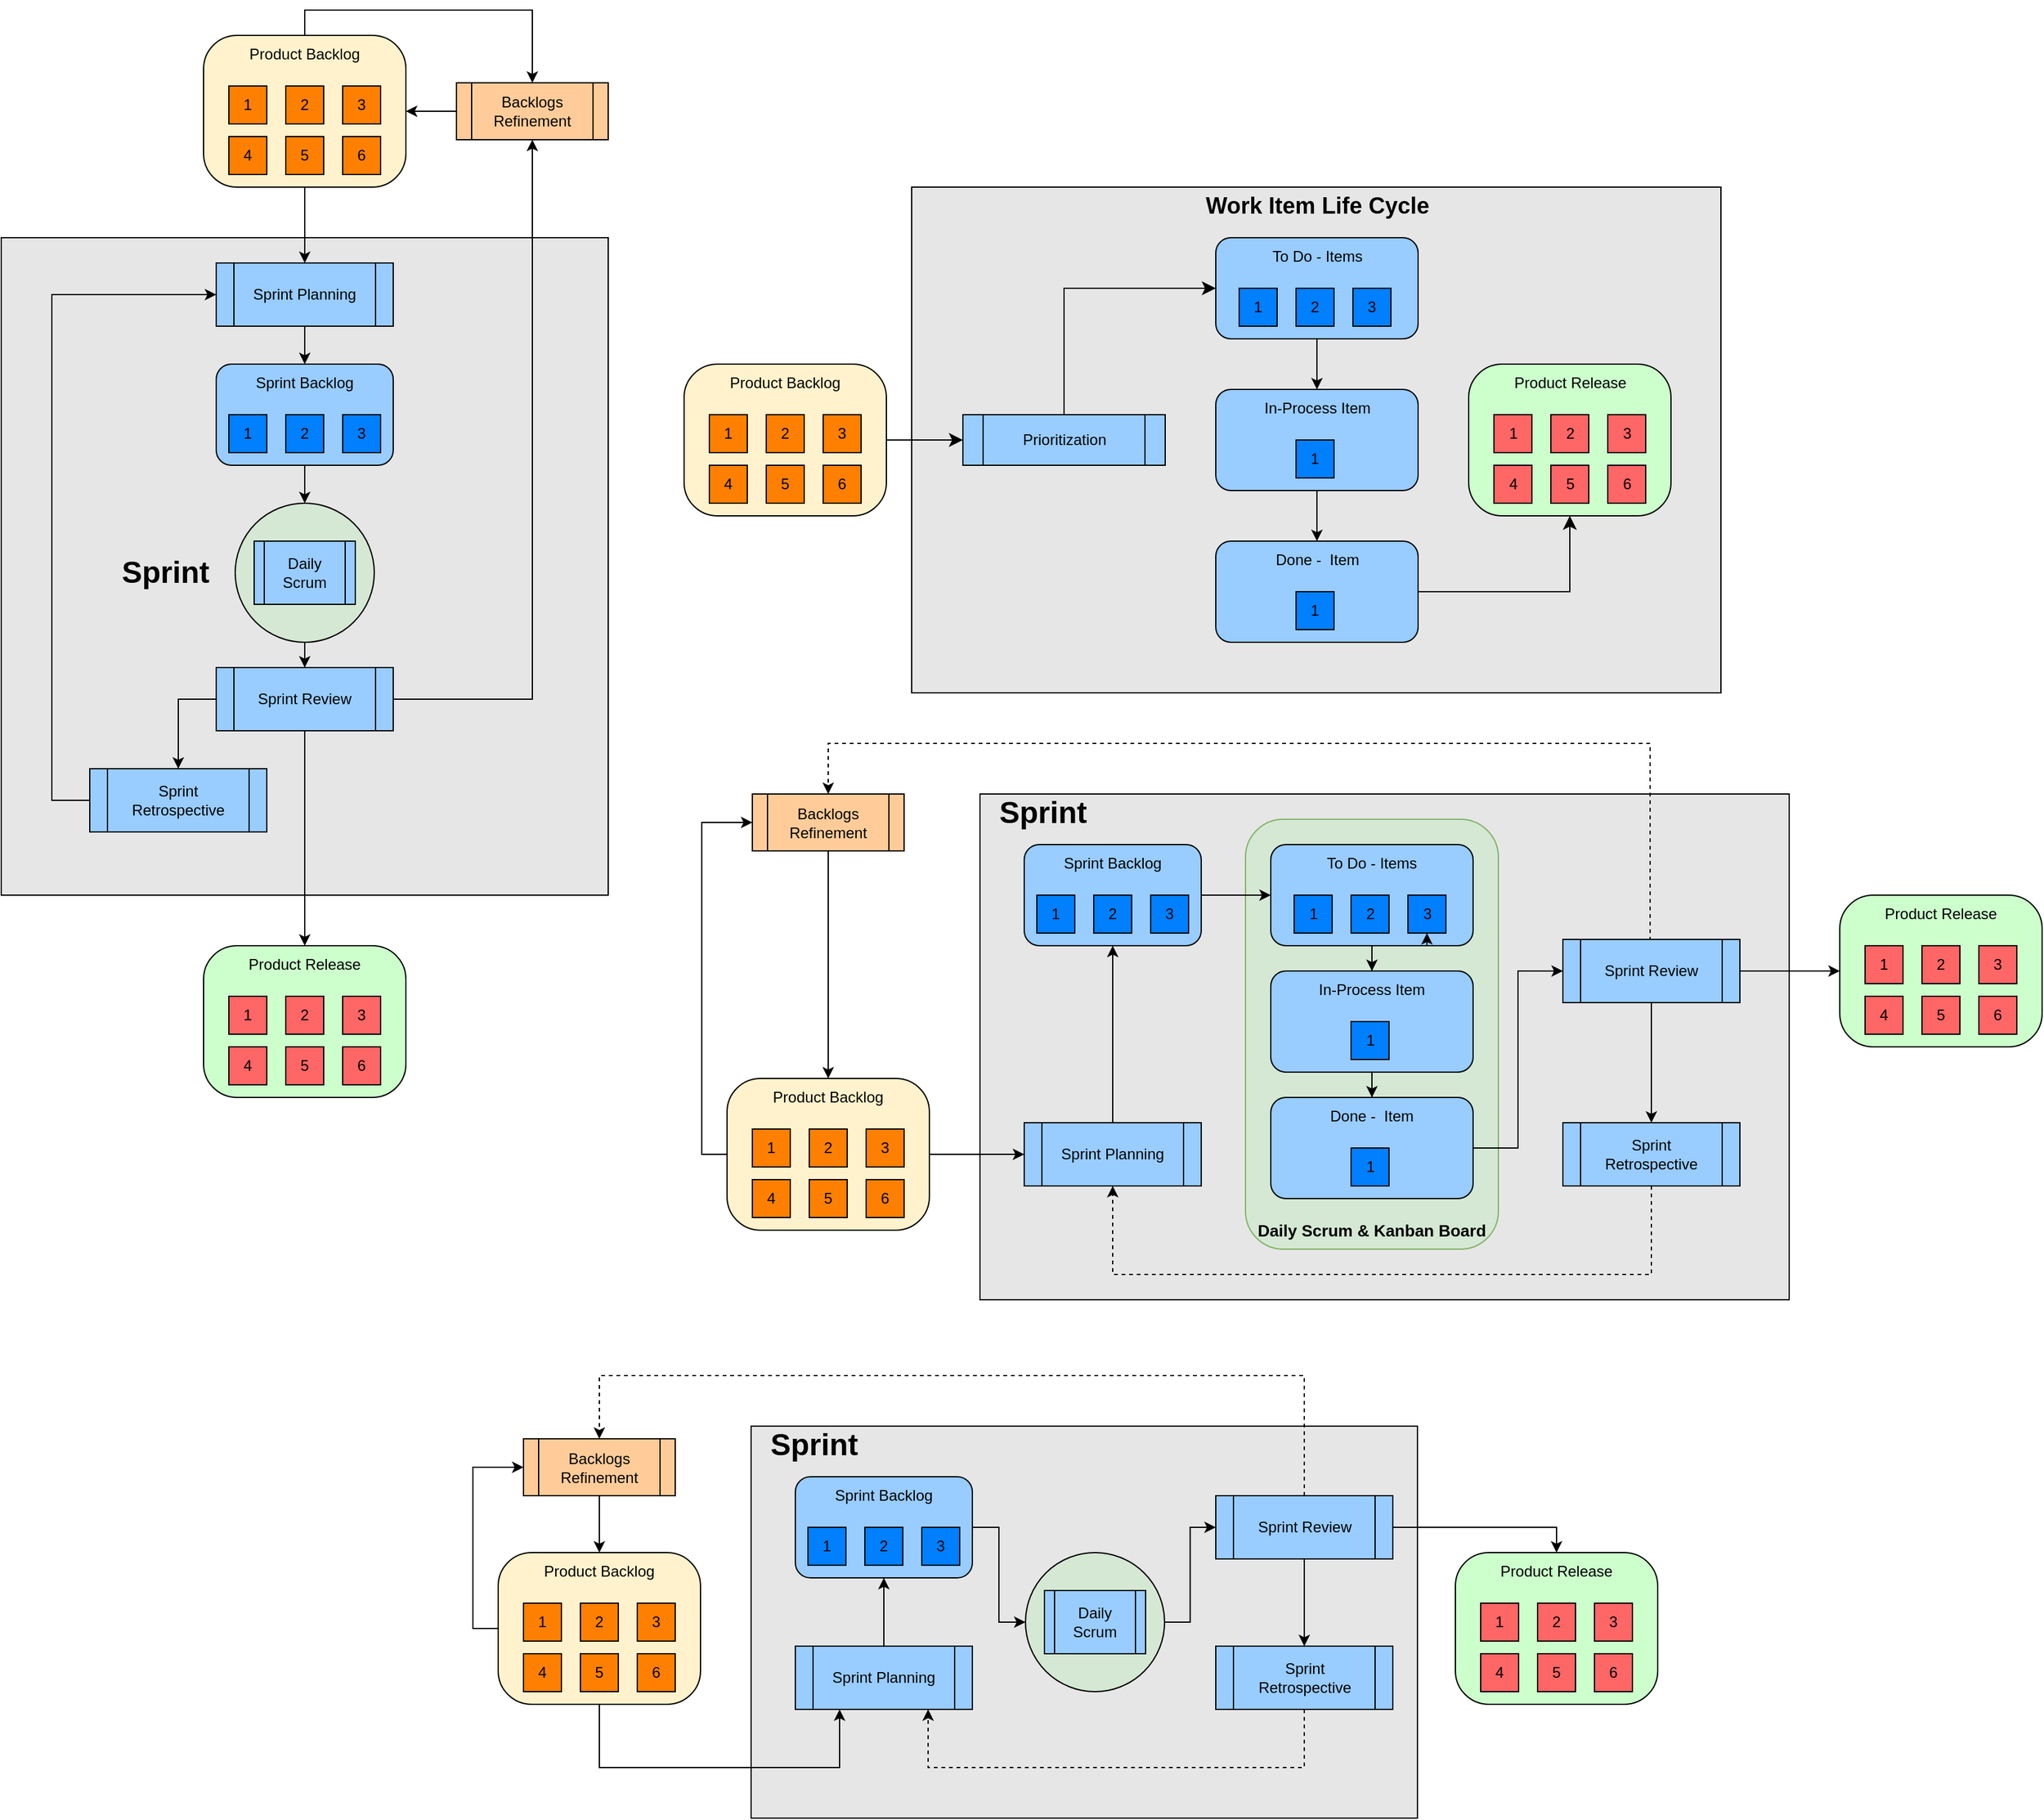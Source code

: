 <mxfile version="21.0.6" type="github">
  <diagram name="Seite-1" id="60iAo9Uzv3837oWp7tHv">
    <mxGraphModel dx="1440" dy="917" grid="1" gridSize="10" guides="1" tooltips="1" connect="1" arrows="1" fold="1" page="1" pageScale="1" pageWidth="827" pageHeight="1169" math="0" shadow="0">
      <root>
        <mxCell id="0" />
        <mxCell id="1" parent="0" />
        <mxCell id="RtyP9Lv2QQKDSvv3CPA3-4" style="edgeStyle=orthogonalEdgeStyle;rounded=0;orthogonalLoop=1;jettySize=auto;html=1;entryX=1;entryY=0.5;entryDx=0;entryDy=0;" parent="1" source="RtyP9Lv2QQKDSvv3CPA3-1" target="RtyP9Lv2QQKDSvv3CPA3-2" edge="1">
          <mxGeometry relative="1" as="geometry" />
        </mxCell>
        <mxCell id="RtyP9Lv2QQKDSvv3CPA3-1" value="Backlogs Refinement" style="shape=process;whiteSpace=wrap;html=1;backgroundOutline=1;fillColor=#FFCC99;" parent="1" vertex="1">
          <mxGeometry x="400" y="77.5" width="120" height="45" as="geometry" />
        </mxCell>
        <mxCell id="RtyP9Lv2QQKDSvv3CPA3-5" style="edgeStyle=orthogonalEdgeStyle;rounded=0;orthogonalLoop=1;jettySize=auto;html=1;entryX=0.5;entryY=0;entryDx=0;entryDy=0;" parent="1" source="RtyP9Lv2QQKDSvv3CPA3-2" target="RtyP9Lv2QQKDSvv3CPA3-1" edge="1">
          <mxGeometry relative="1" as="geometry">
            <Array as="points">
              <mxPoint x="280" y="20" />
              <mxPoint x="460" y="20" />
            </Array>
          </mxGeometry>
        </mxCell>
        <mxCell id="RtyP9Lv2QQKDSvv3CPA3-2" value="" style="rounded=1;whiteSpace=wrap;html=1;arcSize=22;fillColor=#FFF2CC;" parent="1" vertex="1">
          <mxGeometry x="200" y="40" width="160" height="120" as="geometry" />
        </mxCell>
        <mxCell id="RtyP9Lv2QQKDSvv3CPA3-3" value="Product Backlog" style="text;html=1;strokeColor=none;fillColor=none;align=center;verticalAlign=middle;whiteSpace=wrap;rounded=0;" parent="1" vertex="1">
          <mxGeometry x="200" y="40" width="160" height="30" as="geometry" />
        </mxCell>
        <mxCell id="RtyP9Lv2QQKDSvv3CPA3-6" value="1" style="rounded=0;whiteSpace=wrap;html=1;fillColor=#FF8000;" parent="1" vertex="1">
          <mxGeometry x="220" y="80" width="30" height="30" as="geometry" />
        </mxCell>
        <mxCell id="RtyP9Lv2QQKDSvv3CPA3-7" value="4" style="rounded=0;whiteSpace=wrap;html=1;fillColor=#FF8000;" parent="1" vertex="1">
          <mxGeometry x="220" y="120" width="30" height="30" as="geometry" />
        </mxCell>
        <mxCell id="RtyP9Lv2QQKDSvv3CPA3-8" value="2" style="rounded=0;whiteSpace=wrap;html=1;fillColor=#FF8000;" parent="1" vertex="1">
          <mxGeometry x="265" y="80" width="30" height="30" as="geometry" />
        </mxCell>
        <mxCell id="RtyP9Lv2QQKDSvv3CPA3-9" value="3" style="rounded=0;whiteSpace=wrap;html=1;fillColor=#FF8000;" parent="1" vertex="1">
          <mxGeometry x="310" y="80" width="30" height="30" as="geometry" />
        </mxCell>
        <mxCell id="RtyP9Lv2QQKDSvv3CPA3-10" value="5" style="rounded=0;whiteSpace=wrap;html=1;fillColor=#FF8000;" parent="1" vertex="1">
          <mxGeometry x="265" y="120" width="30" height="30" as="geometry" />
        </mxCell>
        <mxCell id="RtyP9Lv2QQKDSvv3CPA3-11" value="6" style="rounded=0;whiteSpace=wrap;html=1;fillColor=#FF8000;" parent="1" vertex="1">
          <mxGeometry x="310" y="120" width="30" height="30" as="geometry" />
        </mxCell>
        <mxCell id="RtyP9Lv2QQKDSvv3CPA3-12" value="" style="rounded=0;whiteSpace=wrap;html=1;fillColor=#E6E6E6;" parent="1" vertex="1">
          <mxGeometry x="40" y="200" width="480" height="520" as="geometry" />
        </mxCell>
        <mxCell id="RtyP9Lv2QQKDSvv3CPA3-24" style="edgeStyle=orthogonalEdgeStyle;rounded=0;orthogonalLoop=1;jettySize=auto;html=1;entryX=0.5;entryY=0;entryDx=0;entryDy=0;" parent="1" source="RtyP9Lv2QQKDSvv3CPA3-14" target="RtyP9Lv2QQKDSvv3CPA3-18" edge="1">
          <mxGeometry relative="1" as="geometry" />
        </mxCell>
        <mxCell id="RtyP9Lv2QQKDSvv3CPA3-14" value="Sprint Planning" style="shape=process;whiteSpace=wrap;html=1;backgroundOutline=1;fillColor=#99CCFF;" parent="1" vertex="1">
          <mxGeometry x="210" y="220" width="140" height="50" as="geometry" />
        </mxCell>
        <mxCell id="RtyP9Lv2QQKDSvv3CPA3-15" style="edgeStyle=orthogonalEdgeStyle;rounded=0;orthogonalLoop=1;jettySize=auto;html=1;entryX=0.5;entryY=0;entryDx=0;entryDy=0;" parent="1" source="RtyP9Lv2QQKDSvv3CPA3-2" target="RtyP9Lv2QQKDSvv3CPA3-14" edge="1">
          <mxGeometry relative="1" as="geometry" />
        </mxCell>
        <mxCell id="RtyP9Lv2QQKDSvv3CPA3-23" style="edgeStyle=orthogonalEdgeStyle;rounded=0;orthogonalLoop=1;jettySize=auto;html=1;entryX=0.5;entryY=0;entryDx=0;entryDy=0;" parent="1" source="RtyP9Lv2QQKDSvv3CPA3-16" target="RtyP9Lv2QQKDSvv3CPA3-17" edge="1">
          <mxGeometry relative="1" as="geometry" />
        </mxCell>
        <mxCell id="RtyP9Lv2QQKDSvv3CPA3-16" value="" style="rounded=1;whiteSpace=wrap;html=1;fillColor=#99CCFF;" parent="1" vertex="1">
          <mxGeometry x="210" y="300" width="140" height="80" as="geometry" />
        </mxCell>
        <mxCell id="RtyP9Lv2QQKDSvv3CPA3-27" style="edgeStyle=orthogonalEdgeStyle;rounded=0;orthogonalLoop=1;jettySize=auto;html=1;" parent="1" source="RtyP9Lv2QQKDSvv3CPA3-17" target="RtyP9Lv2QQKDSvv3CPA3-26" edge="1">
          <mxGeometry relative="1" as="geometry" />
        </mxCell>
        <mxCell id="RtyP9Lv2QQKDSvv3CPA3-18" value="Sprint Backlog" style="text;html=1;strokeColor=none;fillColor=none;align=center;verticalAlign=middle;whiteSpace=wrap;rounded=0;" parent="1" vertex="1">
          <mxGeometry x="210" y="300" width="140" height="30" as="geometry" />
        </mxCell>
        <mxCell id="RtyP9Lv2QQKDSvv3CPA3-19" value="1" style="rounded=0;whiteSpace=wrap;html=1;fillColor=#007FFF;" parent="1" vertex="1">
          <mxGeometry x="220" y="340" width="30" height="30" as="geometry" />
        </mxCell>
        <mxCell id="RtyP9Lv2QQKDSvv3CPA3-20" value="2" style="rounded=0;whiteSpace=wrap;html=1;fillColor=#007FFF;" parent="1" vertex="1">
          <mxGeometry x="265" y="340" width="30" height="30" as="geometry" />
        </mxCell>
        <mxCell id="RtyP9Lv2QQKDSvv3CPA3-21" value="3" style="rounded=0;whiteSpace=wrap;html=1;fillColor=#007FFF;" parent="1" vertex="1">
          <mxGeometry x="310" y="340" width="30" height="30" as="geometry" />
        </mxCell>
        <mxCell id="RtyP9Lv2QQKDSvv3CPA3-31" style="edgeStyle=orthogonalEdgeStyle;rounded=0;orthogonalLoop=1;jettySize=auto;html=1;entryX=0.5;entryY=1;entryDx=0;entryDy=0;" parent="1" source="RtyP9Lv2QQKDSvv3CPA3-26" target="RtyP9Lv2QQKDSvv3CPA3-1" edge="1">
          <mxGeometry relative="1" as="geometry" />
        </mxCell>
        <mxCell id="RtyP9Lv2QQKDSvv3CPA3-33" style="edgeStyle=orthogonalEdgeStyle;rounded=0;orthogonalLoop=1;jettySize=auto;html=1;entryX=0.5;entryY=0;entryDx=0;entryDy=0;exitX=0;exitY=0.5;exitDx=0;exitDy=0;" parent="1" source="RtyP9Lv2QQKDSvv3CPA3-26" target="RtyP9Lv2QQKDSvv3CPA3-32" edge="1">
          <mxGeometry relative="1" as="geometry">
            <Array as="points">
              <mxPoint x="180" y="565" />
            </Array>
          </mxGeometry>
        </mxCell>
        <mxCell id="RtyP9Lv2QQKDSvv3CPA3-43" style="edgeStyle=orthogonalEdgeStyle;rounded=0;orthogonalLoop=1;jettySize=auto;html=1;entryX=0.5;entryY=0;entryDx=0;entryDy=0;" parent="1" source="RtyP9Lv2QQKDSvv3CPA3-26" target="RtyP9Lv2QQKDSvv3CPA3-36" edge="1">
          <mxGeometry relative="1" as="geometry" />
        </mxCell>
        <mxCell id="RtyP9Lv2QQKDSvv3CPA3-26" value="Sprint Review" style="shape=process;whiteSpace=wrap;html=1;backgroundOutline=1;fillColor=#99CCFF;" parent="1" vertex="1">
          <mxGeometry x="210" y="540" width="140" height="50" as="geometry" />
        </mxCell>
        <mxCell id="RtyP9Lv2QQKDSvv3CPA3-29" value="&lt;font style=&quot;font-size: 24px;&quot;&gt;&lt;b&gt;Sprint&lt;/b&gt;&lt;/font&gt;" style="text;html=1;strokeColor=none;fillColor=none;align=center;verticalAlign=middle;whiteSpace=wrap;rounded=0;" parent="1" vertex="1">
          <mxGeometry x="140" y="450" width="60" height="30" as="geometry" />
        </mxCell>
        <mxCell id="RtyP9Lv2QQKDSvv3CPA3-34" style="edgeStyle=orthogonalEdgeStyle;rounded=0;orthogonalLoop=1;jettySize=auto;html=1;entryX=0;entryY=0.5;entryDx=0;entryDy=0;" parent="1" source="RtyP9Lv2QQKDSvv3CPA3-32" target="RtyP9Lv2QQKDSvv3CPA3-14" edge="1">
          <mxGeometry relative="1" as="geometry">
            <Array as="points">
              <mxPoint x="80" y="645" />
              <mxPoint x="80" y="245" />
            </Array>
          </mxGeometry>
        </mxCell>
        <mxCell id="RtyP9Lv2QQKDSvv3CPA3-32" value="Sprint &lt;br&gt;Retrospective" style="shape=process;whiteSpace=wrap;html=1;backgroundOutline=1;fillColor=#99CCFF;" parent="1" vertex="1">
          <mxGeometry x="110" y="620" width="140" height="50" as="geometry" />
        </mxCell>
        <mxCell id="RtyP9Lv2QQKDSvv3CPA3-35" value="" style="rounded=1;whiteSpace=wrap;html=1;arcSize=22;fillColor=#CCFFCC;" parent="1" vertex="1">
          <mxGeometry x="200" y="760" width="160" height="120" as="geometry" />
        </mxCell>
        <mxCell id="RtyP9Lv2QQKDSvv3CPA3-36" value="Product Release" style="text;html=1;strokeColor=none;fillColor=none;align=center;verticalAlign=middle;whiteSpace=wrap;rounded=0;" parent="1" vertex="1">
          <mxGeometry x="200" y="760" width="160" height="30" as="geometry" />
        </mxCell>
        <mxCell id="RtyP9Lv2QQKDSvv3CPA3-37" value="1" style="rounded=0;whiteSpace=wrap;html=1;fillColor=#FF6666;" parent="1" vertex="1">
          <mxGeometry x="220" y="800" width="30" height="30" as="geometry" />
        </mxCell>
        <mxCell id="RtyP9Lv2QQKDSvv3CPA3-38" value="4" style="rounded=0;whiteSpace=wrap;html=1;fillColor=#FF6666;" parent="1" vertex="1">
          <mxGeometry x="220" y="840" width="30" height="30" as="geometry" />
        </mxCell>
        <mxCell id="RtyP9Lv2QQKDSvv3CPA3-39" value="2" style="rounded=0;whiteSpace=wrap;html=1;fillColor=#FF6666;" parent="1" vertex="1">
          <mxGeometry x="265" y="800" width="30" height="30" as="geometry" />
        </mxCell>
        <mxCell id="RtyP9Lv2QQKDSvv3CPA3-40" value="3" style="rounded=0;whiteSpace=wrap;html=1;fillColor=#FF6666;" parent="1" vertex="1">
          <mxGeometry x="310" y="800" width="30" height="30" as="geometry" />
        </mxCell>
        <mxCell id="RtyP9Lv2QQKDSvv3CPA3-41" value="5" style="rounded=0;whiteSpace=wrap;html=1;fillColor=#FF6666;" parent="1" vertex="1">
          <mxGeometry x="265" y="840" width="30" height="30" as="geometry" />
        </mxCell>
        <mxCell id="RtyP9Lv2QQKDSvv3CPA3-42" value="6" style="rounded=0;whiteSpace=wrap;html=1;fillColor=#FF6666;" parent="1" vertex="1">
          <mxGeometry x="310" y="840" width="30" height="30" as="geometry" />
        </mxCell>
        <mxCell id="RtyP9Lv2QQKDSvv3CPA3-44" value="" style="rounded=0;whiteSpace=wrap;html=1;fillColor=#E6E6E6;" parent="1" vertex="1">
          <mxGeometry x="760" y="160" width="640" height="400" as="geometry" />
        </mxCell>
        <mxCell id="zEwUv5FJ2Jgi7OApRRtR-3" style="edgeStyle=none;curved=1;rounded=0;orthogonalLoop=1;jettySize=auto;html=1;entryX=0;entryY=0.5;entryDx=0;entryDy=0;fontSize=12;startSize=8;endSize=8;" parent="1" source="RtyP9Lv2QQKDSvv3CPA3-45" target="RtyP9Lv2QQKDSvv3CPA3-56" edge="1">
          <mxGeometry relative="1" as="geometry" />
        </mxCell>
        <mxCell id="RtyP9Lv2QQKDSvv3CPA3-45" value="" style="rounded=1;whiteSpace=wrap;html=1;arcSize=22;fillColor=#FFF2CC;" parent="1" vertex="1">
          <mxGeometry x="580" y="300" width="160" height="120" as="geometry" />
        </mxCell>
        <mxCell id="RtyP9Lv2QQKDSvv3CPA3-46" value="Product Backlog" style="text;html=1;strokeColor=none;fillColor=none;align=center;verticalAlign=middle;whiteSpace=wrap;rounded=0;" parent="1" vertex="1">
          <mxGeometry x="580" y="300" width="160" height="30" as="geometry" />
        </mxCell>
        <mxCell id="RtyP9Lv2QQKDSvv3CPA3-47" value="1" style="rounded=0;whiteSpace=wrap;html=1;fillColor=#FF8000;" parent="1" vertex="1">
          <mxGeometry x="600" y="340" width="30" height="30" as="geometry" />
        </mxCell>
        <mxCell id="RtyP9Lv2QQKDSvv3CPA3-48" value="4" style="rounded=0;whiteSpace=wrap;html=1;fillColor=#FF8000;" parent="1" vertex="1">
          <mxGeometry x="600" y="380" width="30" height="30" as="geometry" />
        </mxCell>
        <mxCell id="RtyP9Lv2QQKDSvv3CPA3-49" value="2" style="rounded=0;whiteSpace=wrap;html=1;fillColor=#FF8000;" parent="1" vertex="1">
          <mxGeometry x="645" y="340" width="30" height="30" as="geometry" />
        </mxCell>
        <mxCell id="RtyP9Lv2QQKDSvv3CPA3-50" value="3" style="rounded=0;whiteSpace=wrap;html=1;fillColor=#FF8000;" parent="1" vertex="1">
          <mxGeometry x="690" y="340" width="30" height="30" as="geometry" />
        </mxCell>
        <mxCell id="RtyP9Lv2QQKDSvv3CPA3-51" value="5" style="rounded=0;whiteSpace=wrap;html=1;fillColor=#FF8000;" parent="1" vertex="1">
          <mxGeometry x="645" y="380" width="30" height="30" as="geometry" />
        </mxCell>
        <mxCell id="RtyP9Lv2QQKDSvv3CPA3-52" value="6" style="rounded=0;whiteSpace=wrap;html=1;fillColor=#FF8000;" parent="1" vertex="1">
          <mxGeometry x="690" y="380" width="30" height="30" as="geometry" />
        </mxCell>
        <mxCell id="RtyP9Lv2QQKDSvv3CPA3-54" value="&lt;font style=&quot;font-size: 18px;&quot;&gt;&lt;b&gt;Work Item Life Cycle&lt;/b&gt;&lt;/font&gt;" style="text;html=1;strokeColor=none;fillColor=none;align=center;verticalAlign=middle;whiteSpace=wrap;rounded=0;rotation=0;" parent="1" vertex="1">
          <mxGeometry x="985.5" y="160" width="190" height="30" as="geometry" />
        </mxCell>
        <mxCell id="zEwUv5FJ2Jgi7OApRRtR-4" style="edgeStyle=orthogonalEdgeStyle;rounded=0;orthogonalLoop=1;jettySize=auto;html=1;entryX=0;entryY=0.5;entryDx=0;entryDy=0;fontSize=12;startSize=8;endSize=8;" parent="1" source="RtyP9Lv2QQKDSvv3CPA3-56" target="RtyP9Lv2QQKDSvv3CPA3-57" edge="1">
          <mxGeometry relative="1" as="geometry">
            <Array as="points">
              <mxPoint x="881" y="240" />
            </Array>
          </mxGeometry>
        </mxCell>
        <mxCell id="RtyP9Lv2QQKDSvv3CPA3-56" value="Prioritization" style="shape=process;whiteSpace=wrap;html=1;backgroundOutline=1;fillColor=#99CCFF;" parent="1" vertex="1">
          <mxGeometry x="800.5" y="340" width="160" height="40" as="geometry" />
        </mxCell>
        <mxCell id="zEwUv5FJ2Jgi7OApRRtR-2" style="edgeStyle=orthogonalEdgeStyle;rounded=0;orthogonalLoop=1;jettySize=auto;html=1;entryX=0.5;entryY=1;entryDx=0;entryDy=0;fontSize=12;startSize=8;endSize=8;" parent="1" source="RtyP9Lv2QQKDSvv3CPA3-76" target="RtyP9Lv2QQKDSvv3CPA3-80" edge="1">
          <mxGeometry relative="1" as="geometry" />
        </mxCell>
        <mxCell id="RtyP9Lv2QQKDSvv3CPA3-80" value="" style="rounded=1;whiteSpace=wrap;html=1;arcSize=22;fillColor=#CCFFCC;" parent="1" vertex="1">
          <mxGeometry x="1200.5" y="300" width="160" height="120" as="geometry" />
        </mxCell>
        <mxCell id="RtyP9Lv2QQKDSvv3CPA3-81" value="Product Release" style="text;html=1;strokeColor=none;fillColor=none;align=center;verticalAlign=middle;whiteSpace=wrap;rounded=0;" parent="1" vertex="1">
          <mxGeometry x="1200.5" y="300" width="160" height="30" as="geometry" />
        </mxCell>
        <mxCell id="RtyP9Lv2QQKDSvv3CPA3-82" value="1" style="rounded=0;whiteSpace=wrap;html=1;fillColor=#FF6666;" parent="1" vertex="1">
          <mxGeometry x="1220.5" y="340" width="30" height="30" as="geometry" />
        </mxCell>
        <mxCell id="RtyP9Lv2QQKDSvv3CPA3-83" value="4" style="rounded=0;whiteSpace=wrap;html=1;fillColor=#FF6666;" parent="1" vertex="1">
          <mxGeometry x="1220.5" y="380" width="30" height="30" as="geometry" />
        </mxCell>
        <mxCell id="RtyP9Lv2QQKDSvv3CPA3-84" value="2" style="rounded=0;whiteSpace=wrap;html=1;fillColor=#FF6666;" parent="1" vertex="1">
          <mxGeometry x="1265.5" y="340" width="30" height="30" as="geometry" />
        </mxCell>
        <mxCell id="RtyP9Lv2QQKDSvv3CPA3-85" value="3" style="rounded=0;whiteSpace=wrap;html=1;fillColor=#FF6666;" parent="1" vertex="1">
          <mxGeometry x="1310.5" y="340" width="30" height="30" as="geometry" />
        </mxCell>
        <mxCell id="RtyP9Lv2QQKDSvv3CPA3-86" value="5" style="rounded=0;whiteSpace=wrap;html=1;fillColor=#FF6666;" parent="1" vertex="1">
          <mxGeometry x="1265.5" y="380" width="30" height="30" as="geometry" />
        </mxCell>
        <mxCell id="RtyP9Lv2QQKDSvv3CPA3-87" value="6" style="rounded=0;whiteSpace=wrap;html=1;fillColor=#FF6666;" parent="1" vertex="1">
          <mxGeometry x="1310.5" y="380" width="30" height="30" as="geometry" />
        </mxCell>
        <mxCell id="u61SkctuEBbx3bLfDy3J-40" style="edgeStyle=orthogonalEdgeStyle;rounded=0;orthogonalLoop=1;jettySize=auto;html=1;entryX=0.5;entryY=0;entryDx=0;entryDy=0;" edge="1" parent="1" source="u61SkctuEBbx3bLfDy3J-41" target="u61SkctuEBbx3bLfDy3J-44">
          <mxGeometry relative="1" as="geometry" />
        </mxCell>
        <mxCell id="u61SkctuEBbx3bLfDy3J-41" value="Backlogs Refinement" style="shape=process;whiteSpace=wrap;html=1;backgroundOutline=1;fillColor=#FFCC99;" vertex="1" parent="1">
          <mxGeometry x="634" y="640" width="120" height="45" as="geometry" />
        </mxCell>
        <mxCell id="u61SkctuEBbx3bLfDy3J-51" value="" style="rounded=0;whiteSpace=wrap;html=1;fillColor=#E6E6E6;" vertex="1" parent="1">
          <mxGeometry x="814" y="640" width="640" height="400" as="geometry" />
        </mxCell>
        <mxCell id="u61SkctuEBbx3bLfDy3J-52" style="edgeStyle=orthogonalEdgeStyle;rounded=0;orthogonalLoop=1;jettySize=auto;html=1;entryX=0.5;entryY=1;entryDx=0;entryDy=0;" edge="1" parent="1" source="u61SkctuEBbx3bLfDy3J-53" target="u61SkctuEBbx3bLfDy3J-56">
          <mxGeometry relative="1" as="geometry" />
        </mxCell>
        <mxCell id="u61SkctuEBbx3bLfDy3J-53" value="Sprint Planning" style="shape=process;whiteSpace=wrap;html=1;backgroundOutline=1;fillColor=#99CCFF;" vertex="1" parent="1">
          <mxGeometry x="849" y="900" width="140" height="50" as="geometry" />
        </mxCell>
        <mxCell id="u61SkctuEBbx3bLfDy3J-54" style="edgeStyle=orthogonalEdgeStyle;rounded=0;orthogonalLoop=1;jettySize=auto;html=1;entryX=0;entryY=0.5;entryDx=0;entryDy=0;" edge="1" parent="1" source="u61SkctuEBbx3bLfDy3J-43" target="u61SkctuEBbx3bLfDy3J-53">
          <mxGeometry relative="1" as="geometry" />
        </mxCell>
        <mxCell id="u61SkctuEBbx3bLfDy3J-64" style="edgeStyle=orthogonalEdgeStyle;rounded=0;orthogonalLoop=1;jettySize=auto;html=1;entryX=0.5;entryY=0;entryDx=0;entryDy=0;dashed=1;exitX=0.5;exitY=0;exitDx=0;exitDy=0;" edge="1" parent="1" source="u61SkctuEBbx3bLfDy3J-67" target="u61SkctuEBbx3bLfDy3J-41">
          <mxGeometry relative="1" as="geometry">
            <Array as="points">
              <mxPoint x="1344" y="600" />
              <mxPoint x="694" y="600" />
            </Array>
          </mxGeometry>
        </mxCell>
        <mxCell id="u61SkctuEBbx3bLfDy3J-65" style="edgeStyle=orthogonalEdgeStyle;rounded=0;orthogonalLoop=1;jettySize=auto;html=1;entryX=0.5;entryY=0;entryDx=0;entryDy=0;exitX=0.5;exitY=1;exitDx=0;exitDy=0;" edge="1" parent="1" source="u61SkctuEBbx3bLfDy3J-67" target="u61SkctuEBbx3bLfDy3J-70">
          <mxGeometry relative="1" as="geometry">
            <Array as="points" />
          </mxGeometry>
        </mxCell>
        <mxCell id="u61SkctuEBbx3bLfDy3J-115" style="edgeStyle=orthogonalEdgeStyle;rounded=0;orthogonalLoop=1;jettySize=auto;html=1;entryX=0;entryY=0.5;entryDx=0;entryDy=0;" edge="1" parent="1" source="u61SkctuEBbx3bLfDy3J-67" target="u61SkctuEBbx3bLfDy3J-71">
          <mxGeometry relative="1" as="geometry" />
        </mxCell>
        <mxCell id="u61SkctuEBbx3bLfDy3J-67" value="Sprint Review" style="shape=process;whiteSpace=wrap;html=1;backgroundOutline=1;fillColor=#99CCFF;" vertex="1" parent="1">
          <mxGeometry x="1275" y="755" width="140" height="50" as="geometry" />
        </mxCell>
        <mxCell id="u61SkctuEBbx3bLfDy3J-68" value="&lt;font style=&quot;font-size: 24px;&quot;&gt;&lt;b&gt;Sprint&lt;/b&gt;&lt;/font&gt;" style="text;html=1;strokeColor=none;fillColor=none;align=center;verticalAlign=middle;whiteSpace=wrap;rounded=0;" vertex="1" parent="1">
          <mxGeometry x="834" y="640" width="60" height="30" as="geometry" />
        </mxCell>
        <mxCell id="u61SkctuEBbx3bLfDy3J-114" style="edgeStyle=orthogonalEdgeStyle;rounded=0;orthogonalLoop=1;jettySize=auto;html=1;entryX=0.5;entryY=1;entryDx=0;entryDy=0;exitX=0.5;exitY=1;exitDx=0;exitDy=0;dashed=1;" edge="1" parent="1" source="u61SkctuEBbx3bLfDy3J-70" target="u61SkctuEBbx3bLfDy3J-53">
          <mxGeometry relative="1" as="geometry">
            <Array as="points">
              <mxPoint x="1345" y="1020" />
              <mxPoint x="919" y="1020" />
            </Array>
          </mxGeometry>
        </mxCell>
        <mxCell id="u61SkctuEBbx3bLfDy3J-70" value="Sprint &lt;br&gt;Retrospective" style="shape=process;whiteSpace=wrap;html=1;backgroundOutline=1;fillColor=#99CCFF;" vertex="1" parent="1">
          <mxGeometry x="1275" y="900" width="140" height="50" as="geometry" />
        </mxCell>
        <mxCell id="u61SkctuEBbx3bLfDy3J-79" value="" style="group" vertex="1" connectable="0" parent="1">
          <mxGeometry x="1494" y="720" width="160" height="120" as="geometry" />
        </mxCell>
        <mxCell id="u61SkctuEBbx3bLfDy3J-71" value="" style="rounded=1;whiteSpace=wrap;html=1;arcSize=22;fillColor=#CCFFCC;" vertex="1" parent="u61SkctuEBbx3bLfDy3J-79">
          <mxGeometry width="160" height="120" as="geometry" />
        </mxCell>
        <mxCell id="u61SkctuEBbx3bLfDy3J-72" value="Product Release" style="text;html=1;strokeColor=none;fillColor=none;align=center;verticalAlign=middle;whiteSpace=wrap;rounded=0;" vertex="1" parent="u61SkctuEBbx3bLfDy3J-79">
          <mxGeometry width="160" height="30" as="geometry" />
        </mxCell>
        <mxCell id="u61SkctuEBbx3bLfDy3J-73" value="1" style="rounded=0;whiteSpace=wrap;html=1;fillColor=#FF6666;" vertex="1" parent="u61SkctuEBbx3bLfDy3J-79">
          <mxGeometry x="20" y="40" width="30" height="30" as="geometry" />
        </mxCell>
        <mxCell id="u61SkctuEBbx3bLfDy3J-74" value="4" style="rounded=0;whiteSpace=wrap;html=1;fillColor=#FF6666;" vertex="1" parent="u61SkctuEBbx3bLfDy3J-79">
          <mxGeometry x="20" y="80" width="30" height="30" as="geometry" />
        </mxCell>
        <mxCell id="u61SkctuEBbx3bLfDy3J-75" value="2" style="rounded=0;whiteSpace=wrap;html=1;fillColor=#FF6666;" vertex="1" parent="u61SkctuEBbx3bLfDy3J-79">
          <mxGeometry x="65" y="40" width="30" height="30" as="geometry" />
        </mxCell>
        <mxCell id="u61SkctuEBbx3bLfDy3J-76" value="3" style="rounded=0;whiteSpace=wrap;html=1;fillColor=#FF6666;" vertex="1" parent="u61SkctuEBbx3bLfDy3J-79">
          <mxGeometry x="110" y="40" width="30" height="30" as="geometry" />
        </mxCell>
        <mxCell id="u61SkctuEBbx3bLfDy3J-77" value="5" style="rounded=0;whiteSpace=wrap;html=1;fillColor=#FF6666;" vertex="1" parent="u61SkctuEBbx3bLfDy3J-79">
          <mxGeometry x="65" y="80" width="30" height="30" as="geometry" />
        </mxCell>
        <mxCell id="u61SkctuEBbx3bLfDy3J-78" value="6" style="rounded=0;whiteSpace=wrap;html=1;fillColor=#FF6666;" vertex="1" parent="u61SkctuEBbx3bLfDy3J-79">
          <mxGeometry x="110" y="80" width="30" height="30" as="geometry" />
        </mxCell>
        <mxCell id="u61SkctuEBbx3bLfDy3J-80" value="" style="group" vertex="1" connectable="0" parent="1">
          <mxGeometry x="614" y="865" width="160" height="120" as="geometry" />
        </mxCell>
        <mxCell id="u61SkctuEBbx3bLfDy3J-43" value="" style="rounded=1;whiteSpace=wrap;html=1;arcSize=22;fillColor=#FFF2CC;" vertex="1" parent="u61SkctuEBbx3bLfDy3J-80">
          <mxGeometry width="160" height="120" as="geometry" />
        </mxCell>
        <mxCell id="u61SkctuEBbx3bLfDy3J-44" value="Product Backlog" style="text;html=1;strokeColor=none;fillColor=none;align=center;verticalAlign=middle;whiteSpace=wrap;rounded=0;" vertex="1" parent="u61SkctuEBbx3bLfDy3J-80">
          <mxGeometry width="160" height="30" as="geometry" />
        </mxCell>
        <mxCell id="u61SkctuEBbx3bLfDy3J-45" value="1" style="rounded=0;whiteSpace=wrap;html=1;fillColor=#FF8000;" vertex="1" parent="u61SkctuEBbx3bLfDy3J-80">
          <mxGeometry x="20" y="40" width="30" height="30" as="geometry" />
        </mxCell>
        <mxCell id="u61SkctuEBbx3bLfDy3J-46" value="4" style="rounded=0;whiteSpace=wrap;html=1;fillColor=#FF8000;" vertex="1" parent="u61SkctuEBbx3bLfDy3J-80">
          <mxGeometry x="20" y="80" width="30" height="30" as="geometry" />
        </mxCell>
        <mxCell id="u61SkctuEBbx3bLfDy3J-47" value="2" style="rounded=0;whiteSpace=wrap;html=1;fillColor=#FF8000;" vertex="1" parent="u61SkctuEBbx3bLfDy3J-80">
          <mxGeometry x="65" y="40" width="30" height="30" as="geometry" />
        </mxCell>
        <mxCell id="u61SkctuEBbx3bLfDy3J-48" value="3" style="rounded=0;whiteSpace=wrap;html=1;fillColor=#FF8000;" vertex="1" parent="u61SkctuEBbx3bLfDy3J-80">
          <mxGeometry x="110" y="40" width="30" height="30" as="geometry" />
        </mxCell>
        <mxCell id="u61SkctuEBbx3bLfDy3J-49" value="5" style="rounded=0;whiteSpace=wrap;html=1;fillColor=#FF8000;" vertex="1" parent="u61SkctuEBbx3bLfDy3J-80">
          <mxGeometry x="65" y="80" width="30" height="30" as="geometry" />
        </mxCell>
        <mxCell id="u61SkctuEBbx3bLfDy3J-50" value="6" style="rounded=0;whiteSpace=wrap;html=1;fillColor=#FF8000;" vertex="1" parent="u61SkctuEBbx3bLfDy3J-80">
          <mxGeometry x="110" y="80" width="30" height="30" as="geometry" />
        </mxCell>
        <mxCell id="u61SkctuEBbx3bLfDy3J-83" value="" style="group" vertex="1" connectable="0" parent="1">
          <mxGeometry x="849" y="680" width="140" height="80" as="geometry" />
        </mxCell>
        <mxCell id="u61SkctuEBbx3bLfDy3J-56" value="" style="rounded=1;whiteSpace=wrap;html=1;fillColor=#99CCFF;" vertex="1" parent="u61SkctuEBbx3bLfDy3J-83">
          <mxGeometry width="140" height="80" as="geometry" />
        </mxCell>
        <mxCell id="u61SkctuEBbx3bLfDy3J-59" value="Sprint Backlog" style="text;html=1;strokeColor=none;fillColor=none;align=center;verticalAlign=middle;whiteSpace=wrap;rounded=0;" vertex="1" parent="u61SkctuEBbx3bLfDy3J-83">
          <mxGeometry width="140" height="30" as="geometry" />
        </mxCell>
        <mxCell id="u61SkctuEBbx3bLfDy3J-60" value="1" style="rounded=0;whiteSpace=wrap;html=1;fillColor=#007FFF;" vertex="1" parent="u61SkctuEBbx3bLfDy3J-83">
          <mxGeometry x="10" y="40" width="30" height="30" as="geometry" />
        </mxCell>
        <mxCell id="u61SkctuEBbx3bLfDy3J-61" value="2" style="rounded=0;whiteSpace=wrap;html=1;fillColor=#007FFF;" vertex="1" parent="u61SkctuEBbx3bLfDy3J-83">
          <mxGeometry x="55" y="40" width="30" height="30" as="geometry" />
        </mxCell>
        <mxCell id="u61SkctuEBbx3bLfDy3J-62" value="3" style="rounded=0;whiteSpace=wrap;html=1;fillColor=#007FFF;" vertex="1" parent="u61SkctuEBbx3bLfDy3J-83">
          <mxGeometry x="100" y="40" width="30" height="30" as="geometry" />
        </mxCell>
        <mxCell id="u61SkctuEBbx3bLfDy3J-84" style="edgeStyle=orthogonalEdgeStyle;rounded=0;orthogonalLoop=1;jettySize=auto;html=1;entryX=0;entryY=0.5;entryDx=0;entryDy=0;exitX=0;exitY=0.5;exitDx=0;exitDy=0;" edge="1" parent="1" source="u61SkctuEBbx3bLfDy3J-43" target="u61SkctuEBbx3bLfDy3J-41">
          <mxGeometry relative="1" as="geometry" />
        </mxCell>
        <mxCell id="u61SkctuEBbx3bLfDy3J-85" value="" style="group" vertex="1" connectable="0" parent="1">
          <mxGeometry x="1000.5" y="200" width="160" height="320" as="geometry" />
        </mxCell>
        <mxCell id="RtyP9Lv2QQKDSvv3CPA3-57" value="" style="rounded=1;whiteSpace=wrap;html=1;fillColor=#99CCFF;" parent="u61SkctuEBbx3bLfDy3J-85" vertex="1">
          <mxGeometry width="160" height="80" as="geometry" />
        </mxCell>
        <mxCell id="RtyP9Lv2QQKDSvv3CPA3-58" value="To Do - Items" style="text;html=1;strokeColor=none;fillColor=none;align=center;verticalAlign=middle;whiteSpace=wrap;rounded=0;" parent="u61SkctuEBbx3bLfDy3J-85" vertex="1">
          <mxGeometry width="160" height="30" as="geometry" />
        </mxCell>
        <mxCell id="RtyP9Lv2QQKDSvv3CPA3-59" value="1" style="rounded=0;whiteSpace=wrap;html=1;fillColor=#007FFF;" parent="u61SkctuEBbx3bLfDy3J-85" vertex="1">
          <mxGeometry x="18.5" y="40" width="30" height="30" as="geometry" />
        </mxCell>
        <mxCell id="RtyP9Lv2QQKDSvv3CPA3-60" value="2" style="rounded=0;whiteSpace=wrap;html=1;fillColor=#007FFF;" parent="u61SkctuEBbx3bLfDy3J-85" vertex="1">
          <mxGeometry x="63.5" y="40" width="30" height="30" as="geometry" />
        </mxCell>
        <mxCell id="RtyP9Lv2QQKDSvv3CPA3-61" value="3" style="rounded=0;whiteSpace=wrap;html=1;fillColor=#007FFF;" parent="u61SkctuEBbx3bLfDy3J-85" vertex="1">
          <mxGeometry x="108.5" y="40" width="30" height="30" as="geometry" />
        </mxCell>
        <mxCell id="RtyP9Lv2QQKDSvv3CPA3-63" value="" style="rounded=1;whiteSpace=wrap;html=1;fillColor=#99CCFF;" parent="u61SkctuEBbx3bLfDy3J-85" vertex="1">
          <mxGeometry y="120" width="160" height="80" as="geometry" />
        </mxCell>
        <mxCell id="RtyP9Lv2QQKDSvv3CPA3-64" value="In-Process Item" style="text;html=1;strokeColor=none;fillColor=none;align=center;verticalAlign=middle;whiteSpace=wrap;rounded=0;" parent="u61SkctuEBbx3bLfDy3J-85" vertex="1">
          <mxGeometry y="120" width="160" height="30" as="geometry" />
        </mxCell>
        <mxCell id="RtyP9Lv2QQKDSvv3CPA3-75" style="edgeStyle=orthogonalEdgeStyle;rounded=0;orthogonalLoop=1;jettySize=auto;html=1;entryX=0.5;entryY=0;entryDx=0;entryDy=0;" parent="u61SkctuEBbx3bLfDy3J-85" source="RtyP9Lv2QQKDSvv3CPA3-57" target="RtyP9Lv2QQKDSvv3CPA3-64" edge="1">
          <mxGeometry relative="1" as="geometry" />
        </mxCell>
        <mxCell id="RtyP9Lv2QQKDSvv3CPA3-65" value="1" style="rounded=0;whiteSpace=wrap;html=1;fillColor=#007FFF;" parent="u61SkctuEBbx3bLfDy3J-85" vertex="1">
          <mxGeometry x="63.5" y="160" width="30" height="30" as="geometry" />
        </mxCell>
        <mxCell id="RtyP9Lv2QQKDSvv3CPA3-76" value="" style="rounded=1;whiteSpace=wrap;html=1;fillColor=#99CCFF;" parent="u61SkctuEBbx3bLfDy3J-85" vertex="1">
          <mxGeometry y="240" width="160" height="80" as="geometry" />
        </mxCell>
        <mxCell id="RtyP9Lv2QQKDSvv3CPA3-77" value="Done -&amp;nbsp; Item" style="text;html=1;strokeColor=none;fillColor=none;align=center;verticalAlign=middle;whiteSpace=wrap;rounded=0;" parent="u61SkctuEBbx3bLfDy3J-85" vertex="1">
          <mxGeometry y="240" width="160" height="30" as="geometry" />
        </mxCell>
        <mxCell id="RtyP9Lv2QQKDSvv3CPA3-88" style="edgeStyle=orthogonalEdgeStyle;rounded=0;orthogonalLoop=1;jettySize=auto;html=1;entryX=0.5;entryY=0;entryDx=0;entryDy=0;" parent="u61SkctuEBbx3bLfDy3J-85" source="RtyP9Lv2QQKDSvv3CPA3-63" target="RtyP9Lv2QQKDSvv3CPA3-77" edge="1">
          <mxGeometry relative="1" as="geometry" />
        </mxCell>
        <mxCell id="RtyP9Lv2QQKDSvv3CPA3-78" value="1" style="rounded=0;whiteSpace=wrap;html=1;fillColor=#007FFF;" parent="u61SkctuEBbx3bLfDy3J-85" vertex="1">
          <mxGeometry x="63.5" y="280" width="30" height="30" as="geometry" />
        </mxCell>
        <mxCell id="u61SkctuEBbx3bLfDy3J-104" value="" style="rounded=1;whiteSpace=wrap;html=1;fillColor=#d5e8d4;strokeColor=#82b366;" vertex="1" parent="1">
          <mxGeometry x="1024" y="660" width="200" height="340" as="geometry" />
        </mxCell>
        <mxCell id="u61SkctuEBbx3bLfDy3J-108" value="" style="group" vertex="1" connectable="0" parent="1">
          <mxGeometry x="1044" y="680" width="180" height="290" as="geometry" />
        </mxCell>
        <mxCell id="u61SkctuEBbx3bLfDy3J-101" value="" style="group" vertex="1" connectable="0" parent="u61SkctuEBbx3bLfDy3J-108">
          <mxGeometry width="180" height="290" as="geometry" />
        </mxCell>
        <mxCell id="u61SkctuEBbx3bLfDy3J-87" value="" style="rounded=1;whiteSpace=wrap;html=1;fillColor=#99CCFF;" vertex="1" parent="u61SkctuEBbx3bLfDy3J-101">
          <mxGeometry width="160" height="80" as="geometry" />
        </mxCell>
        <mxCell id="u61SkctuEBbx3bLfDy3J-88" value="To Do - Items" style="text;html=1;strokeColor=none;fillColor=none;align=center;verticalAlign=middle;whiteSpace=wrap;rounded=0;" vertex="1" parent="u61SkctuEBbx3bLfDy3J-101">
          <mxGeometry width="160" height="30" as="geometry" />
        </mxCell>
        <mxCell id="u61SkctuEBbx3bLfDy3J-89" value="1" style="rounded=0;whiteSpace=wrap;html=1;fillColor=#007FFF;" vertex="1" parent="u61SkctuEBbx3bLfDy3J-101">
          <mxGeometry x="18.5" y="40" width="30" height="30" as="geometry" />
        </mxCell>
        <mxCell id="u61SkctuEBbx3bLfDy3J-90" value="2" style="rounded=0;whiteSpace=wrap;html=1;fillColor=#007FFF;" vertex="1" parent="u61SkctuEBbx3bLfDy3J-101">
          <mxGeometry x="63.5" y="40" width="30" height="30" as="geometry" />
        </mxCell>
        <mxCell id="u61SkctuEBbx3bLfDy3J-91" value="3" style="rounded=0;whiteSpace=wrap;html=1;fillColor=#007FFF;" vertex="1" parent="u61SkctuEBbx3bLfDy3J-101">
          <mxGeometry x="108.5" y="40" width="30" height="30" as="geometry" />
        </mxCell>
        <mxCell id="u61SkctuEBbx3bLfDy3J-94" style="edgeStyle=orthogonalEdgeStyle;rounded=0;orthogonalLoop=1;jettySize=auto;html=1;entryX=0.5;entryY=0;entryDx=0;entryDy=0;" edge="1" parent="u61SkctuEBbx3bLfDy3J-108" source="u61SkctuEBbx3bLfDy3J-87" target="u61SkctuEBbx3bLfDy3J-93">
          <mxGeometry relative="1" as="geometry" />
        </mxCell>
        <mxCell id="u61SkctuEBbx3bLfDy3J-96" value="" style="rounded=1;whiteSpace=wrap;html=1;fillColor=#99CCFF;" vertex="1" parent="u61SkctuEBbx3bLfDy3J-108">
          <mxGeometry y="200" width="160" height="80" as="geometry" />
        </mxCell>
        <mxCell id="u61SkctuEBbx3bLfDy3J-97" value="Done -&amp;nbsp; Item" style="text;html=1;strokeColor=none;fillColor=none;align=center;verticalAlign=middle;whiteSpace=wrap;rounded=0;" vertex="1" parent="u61SkctuEBbx3bLfDy3J-108">
          <mxGeometry y="200" width="160" height="30" as="geometry" />
        </mxCell>
        <mxCell id="u61SkctuEBbx3bLfDy3J-99" value="1" style="rounded=0;whiteSpace=wrap;html=1;fillColor=#007FFF;" vertex="1" parent="u61SkctuEBbx3bLfDy3J-108">
          <mxGeometry x="63.5" y="240" width="30" height="30" as="geometry" />
        </mxCell>
        <mxCell id="u61SkctuEBbx3bLfDy3J-107" value="" style="edgeStyle=orthogonalEdgeStyle;rounded=0;orthogonalLoop=1;jettySize=auto;html=1;" edge="1" parent="u61SkctuEBbx3bLfDy3J-108" source="u61SkctuEBbx3bLfDy3J-93" target="u61SkctuEBbx3bLfDy3J-91">
          <mxGeometry relative="1" as="geometry" />
        </mxCell>
        <mxCell id="u61SkctuEBbx3bLfDy3J-92" value="" style="rounded=1;whiteSpace=wrap;html=1;fillColor=#99CCFF;" vertex="1" parent="u61SkctuEBbx3bLfDy3J-108">
          <mxGeometry y="100" width="160" height="80" as="geometry" />
        </mxCell>
        <mxCell id="u61SkctuEBbx3bLfDy3J-98" style="edgeStyle=orthogonalEdgeStyle;rounded=0;orthogonalLoop=1;jettySize=auto;html=1;entryX=0.5;entryY=0;entryDx=0;entryDy=0;" edge="1" parent="u61SkctuEBbx3bLfDy3J-108" source="u61SkctuEBbx3bLfDy3J-92" target="u61SkctuEBbx3bLfDy3J-97">
          <mxGeometry relative="1" as="geometry" />
        </mxCell>
        <mxCell id="u61SkctuEBbx3bLfDy3J-93" value="In-Process Item" style="text;html=1;strokeColor=none;fillColor=none;align=center;verticalAlign=middle;whiteSpace=wrap;rounded=0;" vertex="1" parent="u61SkctuEBbx3bLfDy3J-108">
          <mxGeometry y="100" width="160" height="30" as="geometry" />
        </mxCell>
        <mxCell id="u61SkctuEBbx3bLfDy3J-95" value="1" style="rounded=0;whiteSpace=wrap;html=1;fillColor=#007FFF;" vertex="1" parent="u61SkctuEBbx3bLfDy3J-108">
          <mxGeometry x="63.5" y="140" width="30" height="30" as="geometry" />
        </mxCell>
        <mxCell id="u61SkctuEBbx3bLfDy3J-113" value="&lt;b&gt;&lt;font style=&quot;font-size: 13px;&quot;&gt;Daily Scrum &amp;amp; Kanban Board&lt;/font&gt;&lt;/b&gt;" style="text;html=1;strokeColor=none;fillColor=none;align=center;verticalAlign=middle;whiteSpace=wrap;rounded=0;" vertex="1" parent="1">
          <mxGeometry x="1029" y="970" width="190" height="30" as="geometry" />
        </mxCell>
        <mxCell id="u61SkctuEBbx3bLfDy3J-112" style="edgeStyle=orthogonalEdgeStyle;rounded=0;orthogonalLoop=1;jettySize=auto;html=1;entryX=0;entryY=0.5;entryDx=0;entryDy=0;" edge="1" parent="1" source="u61SkctuEBbx3bLfDy3J-96" target="u61SkctuEBbx3bLfDy3J-67">
          <mxGeometry relative="1" as="geometry" />
        </mxCell>
        <mxCell id="u61SkctuEBbx3bLfDy3J-111" style="edgeStyle=orthogonalEdgeStyle;rounded=0;orthogonalLoop=1;jettySize=auto;html=1;entryX=0;entryY=0.5;entryDx=0;entryDy=0;exitX=1;exitY=0.5;exitDx=0;exitDy=0;" edge="1" parent="1" source="u61SkctuEBbx3bLfDy3J-56" target="u61SkctuEBbx3bLfDy3J-87">
          <mxGeometry relative="1" as="geometry" />
        </mxCell>
        <mxCell id="u61SkctuEBbx3bLfDy3J-174" style="edgeStyle=orthogonalEdgeStyle;rounded=0;orthogonalLoop=1;jettySize=auto;html=1;entryX=0.5;entryY=0;entryDx=0;entryDy=0;" edge="1" parent="1" source="u61SkctuEBbx3bLfDy3J-175" target="u61SkctuEBbx3bLfDy3J-198">
          <mxGeometry relative="1" as="geometry" />
        </mxCell>
        <mxCell id="u61SkctuEBbx3bLfDy3J-175" value="Backlogs Refinement" style="shape=process;whiteSpace=wrap;html=1;backgroundOutline=1;fillColor=#FFCC99;" vertex="1" parent="1">
          <mxGeometry x="453" y="1150" width="120" height="45" as="geometry" />
        </mxCell>
        <mxCell id="u61SkctuEBbx3bLfDy3J-176" value="" style="rounded=0;whiteSpace=wrap;html=1;fillColor=#E6E6E6;" vertex="1" parent="1">
          <mxGeometry x="633" y="1140" width="527" height="310" as="geometry" />
        </mxCell>
        <mxCell id="u61SkctuEBbx3bLfDy3J-177" style="edgeStyle=orthogonalEdgeStyle;rounded=0;orthogonalLoop=1;jettySize=auto;html=1;entryX=0.5;entryY=1;entryDx=0;entryDy=0;" edge="1" parent="1" source="u61SkctuEBbx3bLfDy3J-178" target="u61SkctuEBbx3bLfDy3J-206">
          <mxGeometry relative="1" as="geometry" />
        </mxCell>
        <mxCell id="u61SkctuEBbx3bLfDy3J-178" value="Sprint Planning" style="shape=process;whiteSpace=wrap;html=1;backgroundOutline=1;fillColor=#99CCFF;" vertex="1" parent="1">
          <mxGeometry x="668" y="1314" width="140" height="50" as="geometry" />
        </mxCell>
        <mxCell id="u61SkctuEBbx3bLfDy3J-179" style="edgeStyle=orthogonalEdgeStyle;rounded=0;orthogonalLoop=1;jettySize=auto;html=1;entryX=0.25;entryY=1;entryDx=0;entryDy=0;" edge="1" parent="1" source="u61SkctuEBbx3bLfDy3J-197" target="u61SkctuEBbx3bLfDy3J-178">
          <mxGeometry relative="1" as="geometry">
            <Array as="points">
              <mxPoint x="513" y="1410" />
              <mxPoint x="703" y="1410" />
            </Array>
          </mxGeometry>
        </mxCell>
        <mxCell id="u61SkctuEBbx3bLfDy3J-180" style="edgeStyle=orthogonalEdgeStyle;rounded=0;orthogonalLoop=1;jettySize=auto;html=1;entryX=0.5;entryY=0;entryDx=0;entryDy=0;dashed=1;exitX=0.5;exitY=0;exitDx=0;exitDy=0;" edge="1" parent="1" source="u61SkctuEBbx3bLfDy3J-183" target="u61SkctuEBbx3bLfDy3J-175">
          <mxGeometry relative="1" as="geometry">
            <Array as="points">
              <mxPoint x="1071" y="1100" />
              <mxPoint x="513" y="1100" />
            </Array>
          </mxGeometry>
        </mxCell>
        <mxCell id="u61SkctuEBbx3bLfDy3J-181" style="edgeStyle=orthogonalEdgeStyle;rounded=0;orthogonalLoop=1;jettySize=auto;html=1;entryX=0.5;entryY=0;entryDx=0;entryDy=0;exitX=0.5;exitY=1;exitDx=0;exitDy=0;" edge="1" parent="1" source="u61SkctuEBbx3bLfDy3J-183" target="u61SkctuEBbx3bLfDy3J-186">
          <mxGeometry relative="1" as="geometry">
            <Array as="points" />
          </mxGeometry>
        </mxCell>
        <mxCell id="u61SkctuEBbx3bLfDy3J-182" style="edgeStyle=orthogonalEdgeStyle;rounded=0;orthogonalLoop=1;jettySize=auto;html=1;entryX=0.5;entryY=0;entryDx=0;entryDy=0;" edge="1" parent="1" source="u61SkctuEBbx3bLfDy3J-183" target="u61SkctuEBbx3bLfDy3J-188">
          <mxGeometry relative="1" as="geometry">
            <Array as="points">
              <mxPoint x="1270" y="1220" />
            </Array>
          </mxGeometry>
        </mxCell>
        <mxCell id="u61SkctuEBbx3bLfDy3J-183" value="Sprint Review" style="shape=process;whiteSpace=wrap;html=1;backgroundOutline=1;fillColor=#99CCFF;" vertex="1" parent="1">
          <mxGeometry x="1000.5" y="1195" width="140" height="50" as="geometry" />
        </mxCell>
        <mxCell id="u61SkctuEBbx3bLfDy3J-184" value="&lt;font style=&quot;font-size: 24px;&quot;&gt;&lt;b&gt;Sprint&lt;/b&gt;&lt;/font&gt;" style="text;html=1;strokeColor=none;fillColor=none;align=center;verticalAlign=middle;whiteSpace=wrap;rounded=0;" vertex="1" parent="1">
          <mxGeometry x="653" y="1140" width="60" height="30" as="geometry" />
        </mxCell>
        <mxCell id="u61SkctuEBbx3bLfDy3J-185" style="edgeStyle=orthogonalEdgeStyle;rounded=0;orthogonalLoop=1;jettySize=auto;html=1;entryX=0.75;entryY=1;entryDx=0;entryDy=0;exitX=0.5;exitY=1;exitDx=0;exitDy=0;dashed=1;" edge="1" parent="1" source="u61SkctuEBbx3bLfDy3J-186" target="u61SkctuEBbx3bLfDy3J-178">
          <mxGeometry relative="1" as="geometry">
            <Array as="points">
              <mxPoint x="1071" y="1410" />
              <mxPoint x="773" y="1410" />
            </Array>
          </mxGeometry>
        </mxCell>
        <mxCell id="u61SkctuEBbx3bLfDy3J-186" value="Sprint &lt;br&gt;Retrospective" style="shape=process;whiteSpace=wrap;html=1;backgroundOutline=1;fillColor=#99CCFF;" vertex="1" parent="1">
          <mxGeometry x="1000.5" y="1314" width="140" height="50" as="geometry" />
        </mxCell>
        <mxCell id="u61SkctuEBbx3bLfDy3J-187" value="" style="group" vertex="1" connectable="0" parent="1">
          <mxGeometry x="1190" y="1240" width="160" height="120" as="geometry" />
        </mxCell>
        <mxCell id="u61SkctuEBbx3bLfDy3J-188" value="" style="rounded=1;whiteSpace=wrap;html=1;arcSize=22;fillColor=#CCFFCC;" vertex="1" parent="u61SkctuEBbx3bLfDy3J-187">
          <mxGeometry width="160" height="120" as="geometry" />
        </mxCell>
        <mxCell id="u61SkctuEBbx3bLfDy3J-189" value="Product Release" style="text;html=1;strokeColor=none;fillColor=none;align=center;verticalAlign=middle;whiteSpace=wrap;rounded=0;" vertex="1" parent="u61SkctuEBbx3bLfDy3J-187">
          <mxGeometry width="160" height="30" as="geometry" />
        </mxCell>
        <mxCell id="u61SkctuEBbx3bLfDy3J-190" value="1" style="rounded=0;whiteSpace=wrap;html=1;fillColor=#FF6666;" vertex="1" parent="u61SkctuEBbx3bLfDy3J-187">
          <mxGeometry x="20" y="40" width="30" height="30" as="geometry" />
        </mxCell>
        <mxCell id="u61SkctuEBbx3bLfDy3J-191" value="4" style="rounded=0;whiteSpace=wrap;html=1;fillColor=#FF6666;" vertex="1" parent="u61SkctuEBbx3bLfDy3J-187">
          <mxGeometry x="20" y="80" width="30" height="30" as="geometry" />
        </mxCell>
        <mxCell id="u61SkctuEBbx3bLfDy3J-192" value="2" style="rounded=0;whiteSpace=wrap;html=1;fillColor=#FF6666;" vertex="1" parent="u61SkctuEBbx3bLfDy3J-187">
          <mxGeometry x="65" y="40" width="30" height="30" as="geometry" />
        </mxCell>
        <mxCell id="u61SkctuEBbx3bLfDy3J-193" value="3" style="rounded=0;whiteSpace=wrap;html=1;fillColor=#FF6666;" vertex="1" parent="u61SkctuEBbx3bLfDy3J-187">
          <mxGeometry x="110" y="40" width="30" height="30" as="geometry" />
        </mxCell>
        <mxCell id="u61SkctuEBbx3bLfDy3J-194" value="5" style="rounded=0;whiteSpace=wrap;html=1;fillColor=#FF6666;" vertex="1" parent="u61SkctuEBbx3bLfDy3J-187">
          <mxGeometry x="65" y="80" width="30" height="30" as="geometry" />
        </mxCell>
        <mxCell id="u61SkctuEBbx3bLfDy3J-195" value="6" style="rounded=0;whiteSpace=wrap;html=1;fillColor=#FF6666;" vertex="1" parent="u61SkctuEBbx3bLfDy3J-187">
          <mxGeometry x="110" y="80" width="30" height="30" as="geometry" />
        </mxCell>
        <mxCell id="u61SkctuEBbx3bLfDy3J-196" value="" style="group" vertex="1" connectable="0" parent="1">
          <mxGeometry x="433" y="1240" width="160" height="120" as="geometry" />
        </mxCell>
        <mxCell id="u61SkctuEBbx3bLfDy3J-197" value="" style="rounded=1;whiteSpace=wrap;html=1;arcSize=22;fillColor=#FFF2CC;" vertex="1" parent="u61SkctuEBbx3bLfDy3J-196">
          <mxGeometry width="160" height="120" as="geometry" />
        </mxCell>
        <mxCell id="u61SkctuEBbx3bLfDy3J-198" value="Product Backlog" style="text;html=1;strokeColor=none;fillColor=none;align=center;verticalAlign=middle;whiteSpace=wrap;rounded=0;" vertex="1" parent="u61SkctuEBbx3bLfDy3J-196">
          <mxGeometry width="160" height="30" as="geometry" />
        </mxCell>
        <mxCell id="u61SkctuEBbx3bLfDy3J-199" value="1" style="rounded=0;whiteSpace=wrap;html=1;fillColor=#FF8000;" vertex="1" parent="u61SkctuEBbx3bLfDy3J-196">
          <mxGeometry x="20" y="40" width="30" height="30" as="geometry" />
        </mxCell>
        <mxCell id="u61SkctuEBbx3bLfDy3J-200" value="4" style="rounded=0;whiteSpace=wrap;html=1;fillColor=#FF8000;" vertex="1" parent="u61SkctuEBbx3bLfDy3J-196">
          <mxGeometry x="20" y="80" width="30" height="30" as="geometry" />
        </mxCell>
        <mxCell id="u61SkctuEBbx3bLfDy3J-201" value="2" style="rounded=0;whiteSpace=wrap;html=1;fillColor=#FF8000;" vertex="1" parent="u61SkctuEBbx3bLfDy3J-196">
          <mxGeometry x="65" y="40" width="30" height="30" as="geometry" />
        </mxCell>
        <mxCell id="u61SkctuEBbx3bLfDy3J-202" value="3" style="rounded=0;whiteSpace=wrap;html=1;fillColor=#FF8000;" vertex="1" parent="u61SkctuEBbx3bLfDy3J-196">
          <mxGeometry x="110" y="40" width="30" height="30" as="geometry" />
        </mxCell>
        <mxCell id="u61SkctuEBbx3bLfDy3J-203" value="5" style="rounded=0;whiteSpace=wrap;html=1;fillColor=#FF8000;" vertex="1" parent="u61SkctuEBbx3bLfDy3J-196">
          <mxGeometry x="65" y="80" width="30" height="30" as="geometry" />
        </mxCell>
        <mxCell id="u61SkctuEBbx3bLfDy3J-204" value="6" style="rounded=0;whiteSpace=wrap;html=1;fillColor=#FF8000;" vertex="1" parent="u61SkctuEBbx3bLfDy3J-196">
          <mxGeometry x="110" y="80" width="30" height="30" as="geometry" />
        </mxCell>
        <mxCell id="u61SkctuEBbx3bLfDy3J-205" value="" style="group" vertex="1" connectable="0" parent="1">
          <mxGeometry x="668" y="1180" width="140" height="80" as="geometry" />
        </mxCell>
        <mxCell id="u61SkctuEBbx3bLfDy3J-206" value="" style="rounded=1;whiteSpace=wrap;html=1;fillColor=#99CCFF;" vertex="1" parent="u61SkctuEBbx3bLfDy3J-205">
          <mxGeometry width="140" height="80" as="geometry" />
        </mxCell>
        <mxCell id="u61SkctuEBbx3bLfDy3J-207" value="Sprint Backlog" style="text;html=1;strokeColor=none;fillColor=none;align=center;verticalAlign=middle;whiteSpace=wrap;rounded=0;" vertex="1" parent="u61SkctuEBbx3bLfDy3J-205">
          <mxGeometry width="140" height="30" as="geometry" />
        </mxCell>
        <mxCell id="u61SkctuEBbx3bLfDy3J-208" value="1" style="rounded=0;whiteSpace=wrap;html=1;fillColor=#007FFF;" vertex="1" parent="u61SkctuEBbx3bLfDy3J-205">
          <mxGeometry x="10" y="40" width="30" height="30" as="geometry" />
        </mxCell>
        <mxCell id="u61SkctuEBbx3bLfDy3J-209" value="2" style="rounded=0;whiteSpace=wrap;html=1;fillColor=#007FFF;" vertex="1" parent="u61SkctuEBbx3bLfDy3J-205">
          <mxGeometry x="55" y="40" width="30" height="30" as="geometry" />
        </mxCell>
        <mxCell id="u61SkctuEBbx3bLfDy3J-210" value="3" style="rounded=0;whiteSpace=wrap;html=1;fillColor=#007FFF;" vertex="1" parent="u61SkctuEBbx3bLfDy3J-205">
          <mxGeometry x="100" y="40" width="30" height="30" as="geometry" />
        </mxCell>
        <mxCell id="u61SkctuEBbx3bLfDy3J-211" style="edgeStyle=orthogonalEdgeStyle;rounded=0;orthogonalLoop=1;jettySize=auto;html=1;entryX=0;entryY=0.5;entryDx=0;entryDy=0;exitX=0;exitY=0.5;exitDx=0;exitDy=0;" edge="1" parent="1" source="u61SkctuEBbx3bLfDy3J-197" target="u61SkctuEBbx3bLfDy3J-175">
          <mxGeometry relative="1" as="geometry" />
        </mxCell>
        <mxCell id="u61SkctuEBbx3bLfDy3J-232" value="" style="group" vertex="1" connectable="0" parent="1">
          <mxGeometry x="225" y="410" width="110" height="110" as="geometry" />
        </mxCell>
        <mxCell id="RtyP9Lv2QQKDSvv3CPA3-17" value="" style="ellipse;whiteSpace=wrap;html=1;aspect=fixed;fillColor=#D5E8D4;" parent="u61SkctuEBbx3bLfDy3J-232" vertex="1">
          <mxGeometry width="110" height="110" as="geometry" />
        </mxCell>
        <mxCell id="RtyP9Lv2QQKDSvv3CPA3-25" value="Daily&lt;br&gt;Scrum" style="shape=process;whiteSpace=wrap;html=1;backgroundOutline=1;fillColor=#99CCFF;" parent="u61SkctuEBbx3bLfDy3J-232" vertex="1">
          <mxGeometry x="15" y="30" width="80" height="50" as="geometry" />
        </mxCell>
        <mxCell id="u61SkctuEBbx3bLfDy3J-233" value="" style="group" vertex="1" connectable="0" parent="1">
          <mxGeometry x="850" y="1240" width="110" height="110" as="geometry" />
        </mxCell>
        <mxCell id="u61SkctuEBbx3bLfDy3J-234" value="" style="ellipse;whiteSpace=wrap;html=1;aspect=fixed;fillColor=#D5E8D4;" vertex="1" parent="u61SkctuEBbx3bLfDy3J-233">
          <mxGeometry width="110" height="110" as="geometry" />
        </mxCell>
        <mxCell id="u61SkctuEBbx3bLfDy3J-235" value="Daily&lt;br&gt;Scrum" style="shape=process;whiteSpace=wrap;html=1;backgroundOutline=1;fillColor=#99CCFF;" vertex="1" parent="u61SkctuEBbx3bLfDy3J-233">
          <mxGeometry x="15" y="30" width="80" height="50" as="geometry" />
        </mxCell>
        <mxCell id="u61SkctuEBbx3bLfDy3J-236" style="edgeStyle=orthogonalEdgeStyle;rounded=0;orthogonalLoop=1;jettySize=auto;html=1;entryX=0;entryY=0.5;entryDx=0;entryDy=0;" edge="1" parent="1" source="u61SkctuEBbx3bLfDy3J-206" target="u61SkctuEBbx3bLfDy3J-234">
          <mxGeometry relative="1" as="geometry" />
        </mxCell>
        <mxCell id="u61SkctuEBbx3bLfDy3J-238" style="edgeStyle=orthogonalEdgeStyle;rounded=0;orthogonalLoop=1;jettySize=auto;html=1;entryX=0;entryY=0.5;entryDx=0;entryDy=0;" edge="1" parent="1" source="u61SkctuEBbx3bLfDy3J-234" target="u61SkctuEBbx3bLfDy3J-183">
          <mxGeometry relative="1" as="geometry" />
        </mxCell>
      </root>
    </mxGraphModel>
  </diagram>
</mxfile>
